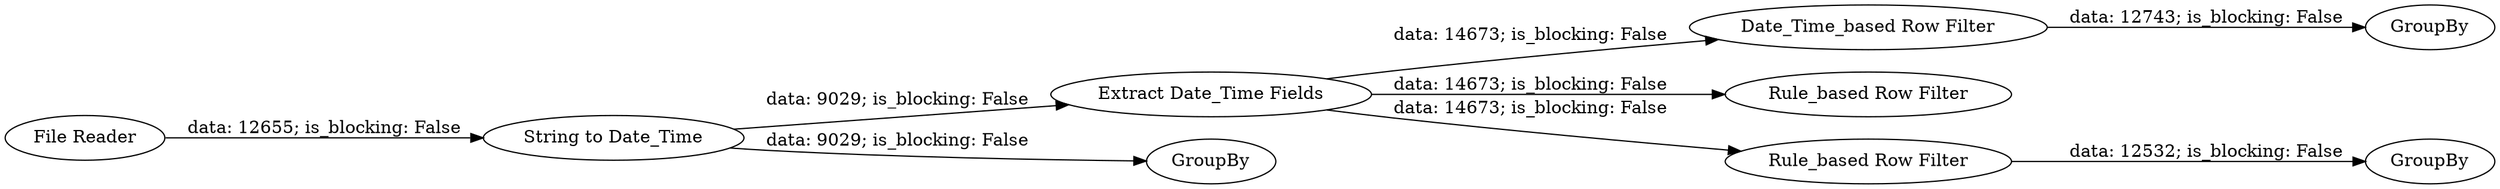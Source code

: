 digraph {
	"2976344758395403110_5" [label=GroupBy]
	"2976344758395403110_9" [label=GroupBy]
	"2976344758395403110_2" [label="String to Date_Time"]
	"2976344758395403110_8" [label="Date_Time_based Row Filter"]
	"2976344758395403110_3" [label="Extract Date_Time Fields"]
	"2976344758395403110_1" [label="File Reader"]
	"2976344758395403110_7" [label="Rule_based Row Filter"]
	"2976344758395403110_4" [label="Rule_based Row Filter"]
	"2976344758395403110_6" [label=GroupBy]
	"2976344758395403110_2" -> "2976344758395403110_3" [label="data: 9029; is_blocking: False"]
	"2976344758395403110_4" -> "2976344758395403110_5" [label="data: 12532; is_blocking: False"]
	"2976344758395403110_8" -> "2976344758395403110_9" [label="data: 12743; is_blocking: False"]
	"2976344758395403110_3" -> "2976344758395403110_7" [label="data: 14673; is_blocking: False"]
	"2976344758395403110_1" -> "2976344758395403110_2" [label="data: 12655; is_blocking: False"]
	"2976344758395403110_3" -> "2976344758395403110_4" [label="data: 14673; is_blocking: False"]
	"2976344758395403110_2" -> "2976344758395403110_6" [label="data: 9029; is_blocking: False"]
	"2976344758395403110_3" -> "2976344758395403110_8" [label="data: 14673; is_blocking: False"]
	rankdir=LR
}
